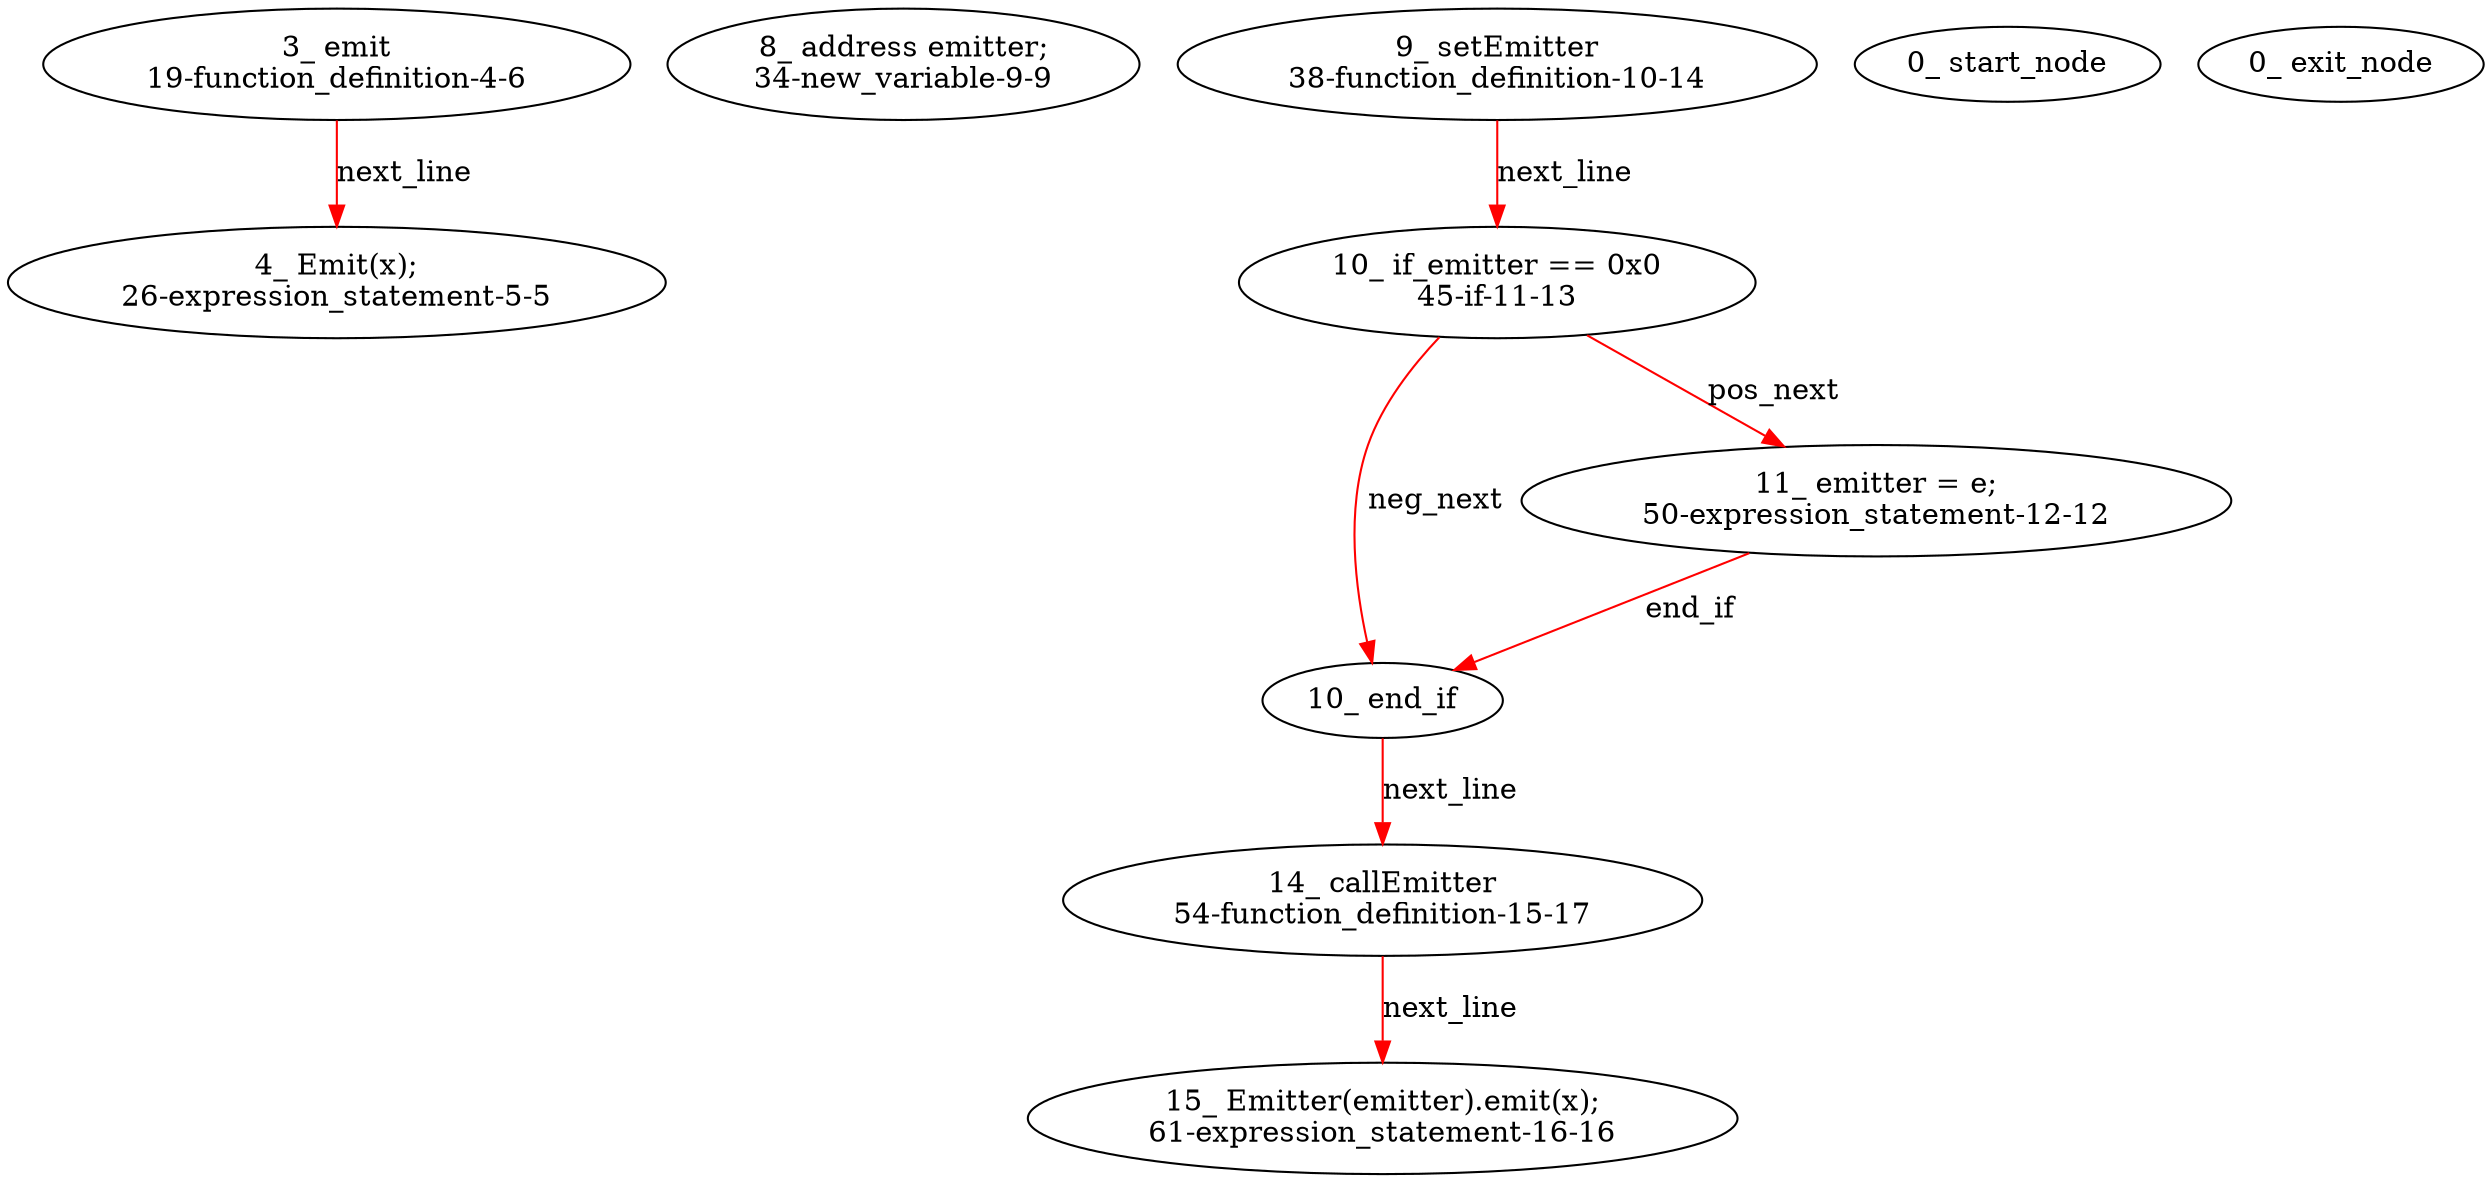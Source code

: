 digraph  {
19 [label="3_ emit\n19-function_definition-4-6", type_label=function_definition];
26 [label="4_ Emit(x);\n26-expression_statement-5-5", type_label=expression_statement];
34 [label="8_ address emitter;\n34-new_variable-9-9", type_label=new_variable];
38 [label="9_ setEmitter\n38-function_definition-10-14", type_label=function_definition];
45 [label="10_ if_emitter == 0x0\n45-if-11-13", type_label=if];
111 [label="10_ end_if", type_label=end_if];
50 [label="11_ emitter = e;\n50-expression_statement-12-12", type_label=expression_statement];
54 [label="14_ callEmitter\n54-function_definition-15-17", type_label=function_definition];
61 [label="15_ Emitter(emitter).emit(x);\n61-expression_statement-16-16", type_label=expression_statement];
1 [label="0_ start_node", type_label=start];
2 [label="0_ exit_node", type_label=exit];
19 -> 26  [color=red, controlflow_type=next_line, edge_type=CFG_edge, key=0, label=next_line];
38 -> 45  [color=red, controlflow_type=next_line, edge_type=CFG_edge, key=0, label=next_line];
45 -> 50  [color=red, controlflow_type=pos_next, edge_type=CFG_edge, key=0, label=pos_next];
45 -> 111  [color=red, controlflow_type=neg_next, edge_type=CFG_edge, key=0, label=neg_next];
111 -> 54  [color=red, controlflow_type=next_line, edge_type=CFG_edge, key=0, label=next_line];
50 -> 111  [color=red, controlflow_type=end_if, edge_type=CFG_edge, key=0, label=end_if];
54 -> 61  [color=red, controlflow_type=next_line, edge_type=CFG_edge, key=0, label=next_line];
}
